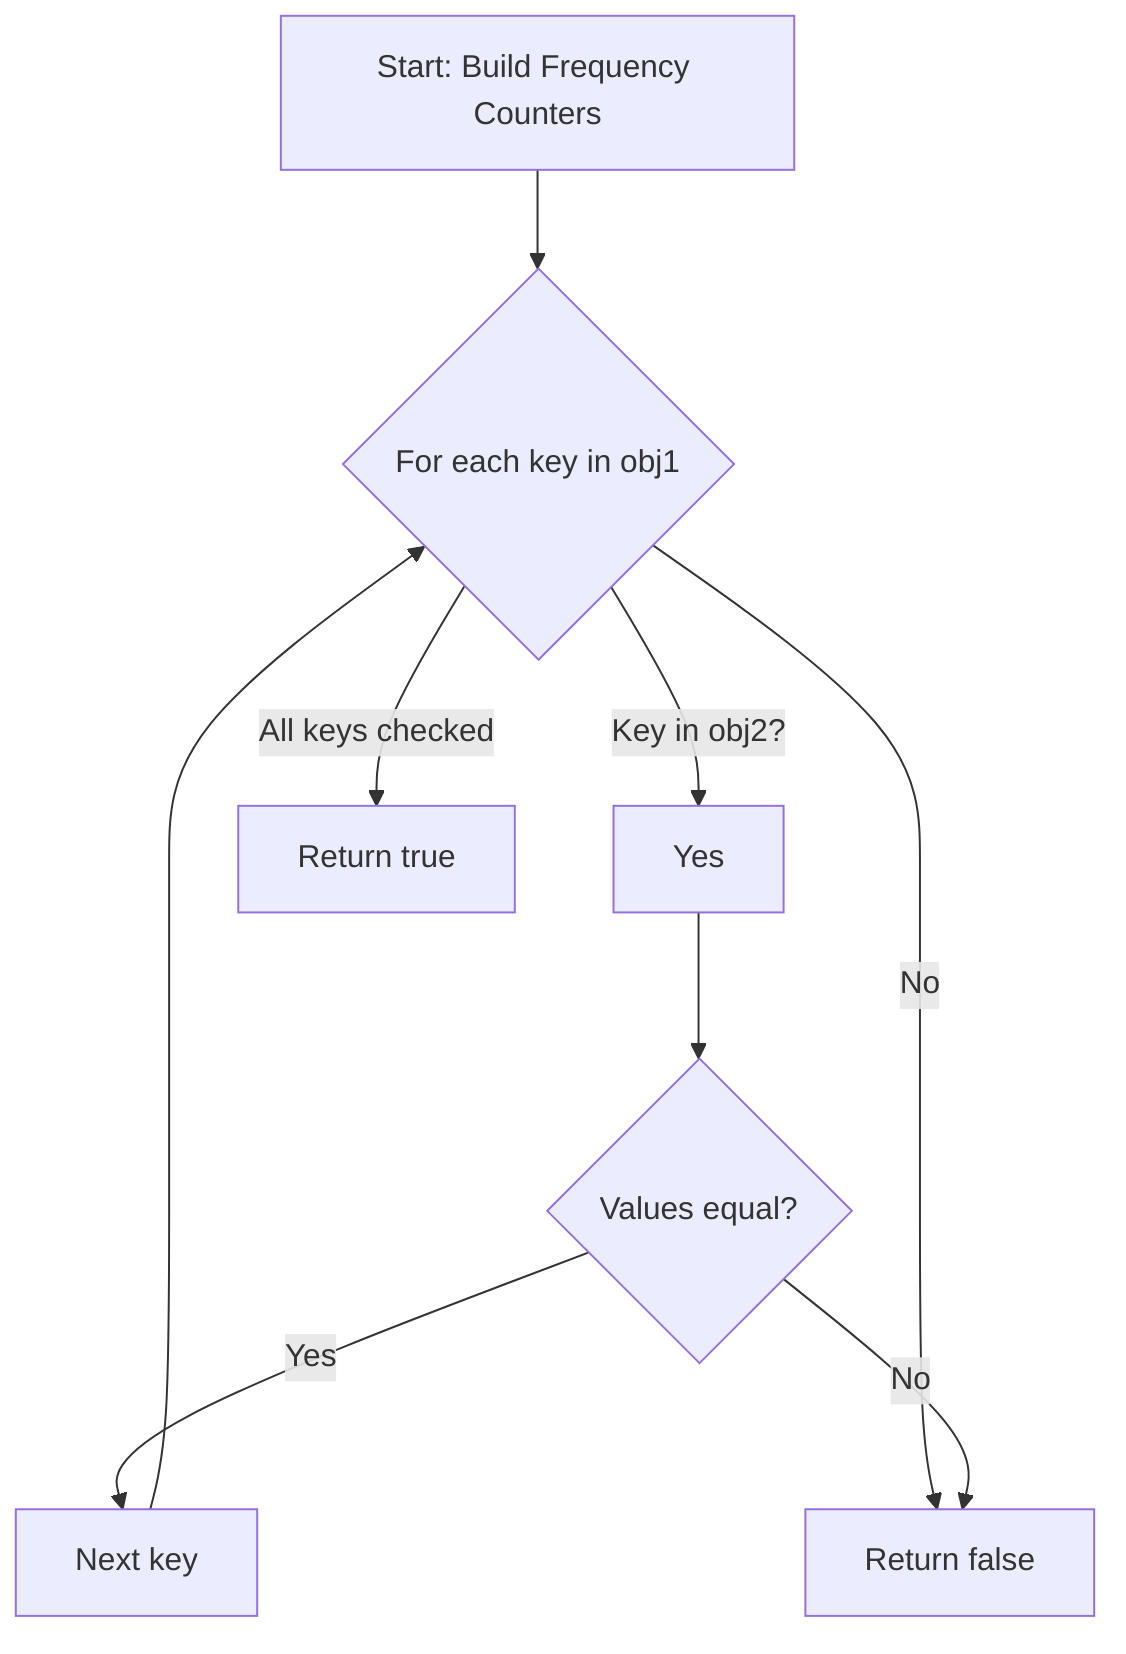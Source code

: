 graph TD
    A[Start: Build Frequency Counters] --> B{For each key in obj1}
    B -->|Key in obj2?| C[Yes]
    B -->|No| D[Return false]
    C --> E{Values equal?}
    E -->|Yes| F[Next key]
    E -->|No| D
    F --> B
    B -->|All keys checked| G[Return true]